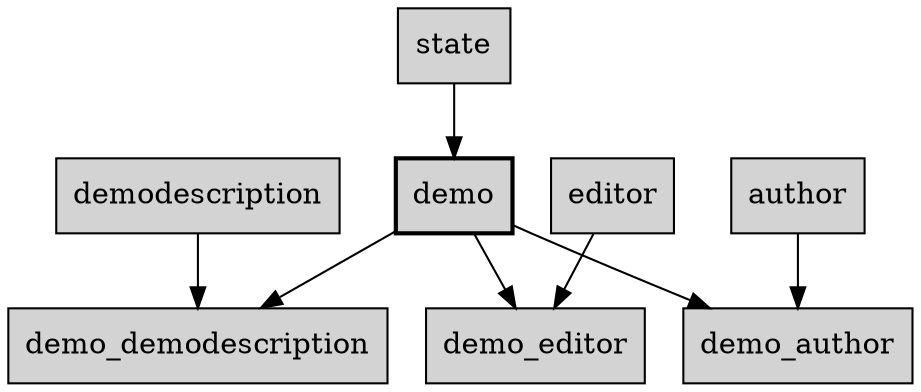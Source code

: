 digraph {
  node [shape=box style=filled]
  demo [shape=box style="bold, filled"]

  state -> demo

  demo -> demo_demodescription
  demodescription -> demo_demodescription
  
  editor -> demo_editor
  demo -> demo_editor

  author -> demo_author
  demo -> demo_author
}
